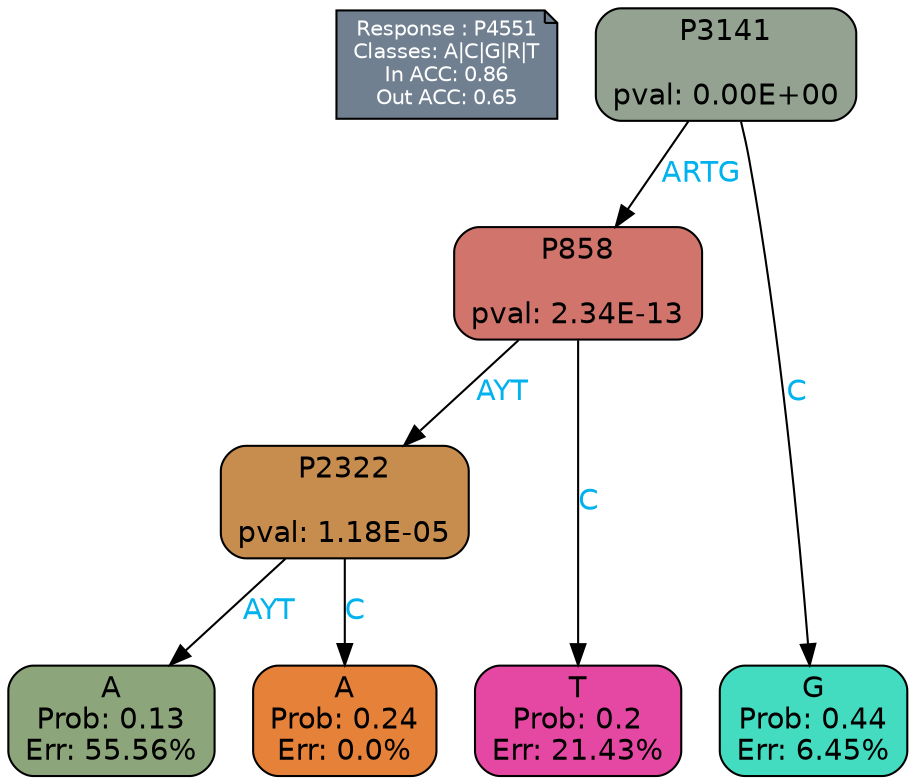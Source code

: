 digraph Tree {
node [shape=box, style="filled, rounded", color="black", fontname=helvetica] ;
graph [ranksep=equally, splines=polylines, bgcolor=transparent, dpi=600] ;
edge [fontname=helvetica] ;
LEGEND [label="Response : P4551
Classes: A|C|G|R|T
In ACC: 0.86
Out ACC: 0.65
",shape=note,align=left,style=filled,fillcolor="slategray",fontcolor="white",fontsize=10];1 [label="P3141

pval: 0.00E+00", fillcolor="#93a291"] ;
2 [label="P858

pval: 2.34E-13", fillcolor="#d1756c"] ;
3 [label="P2322

pval: 1.18E-05", fillcolor="#c68d4f"] ;
4 [label="A
Prob: 0.13
Err: 55.56%", fillcolor="#8da57a"] ;
5 [label="A
Prob: 0.24
Err: 0.0%", fillcolor="#e58139"] ;
6 [label="T
Prob: 0.2
Err: 21.43%", fillcolor="#e548a3"] ;
7 [label="G
Prob: 0.44
Err: 6.45%", fillcolor="#44dcc0"] ;
1 -> 2 [label="ARTG",fontcolor=deepskyblue2] ;
1 -> 7 [label="C",fontcolor=deepskyblue2] ;
2 -> 3 [label="AYT",fontcolor=deepskyblue2] ;
2 -> 6 [label="C",fontcolor=deepskyblue2] ;
3 -> 4 [label="AYT",fontcolor=deepskyblue2] ;
3 -> 5 [label="C",fontcolor=deepskyblue2] ;
{rank = same; 4;5;6;7;}{rank = same; LEGEND;1;}}